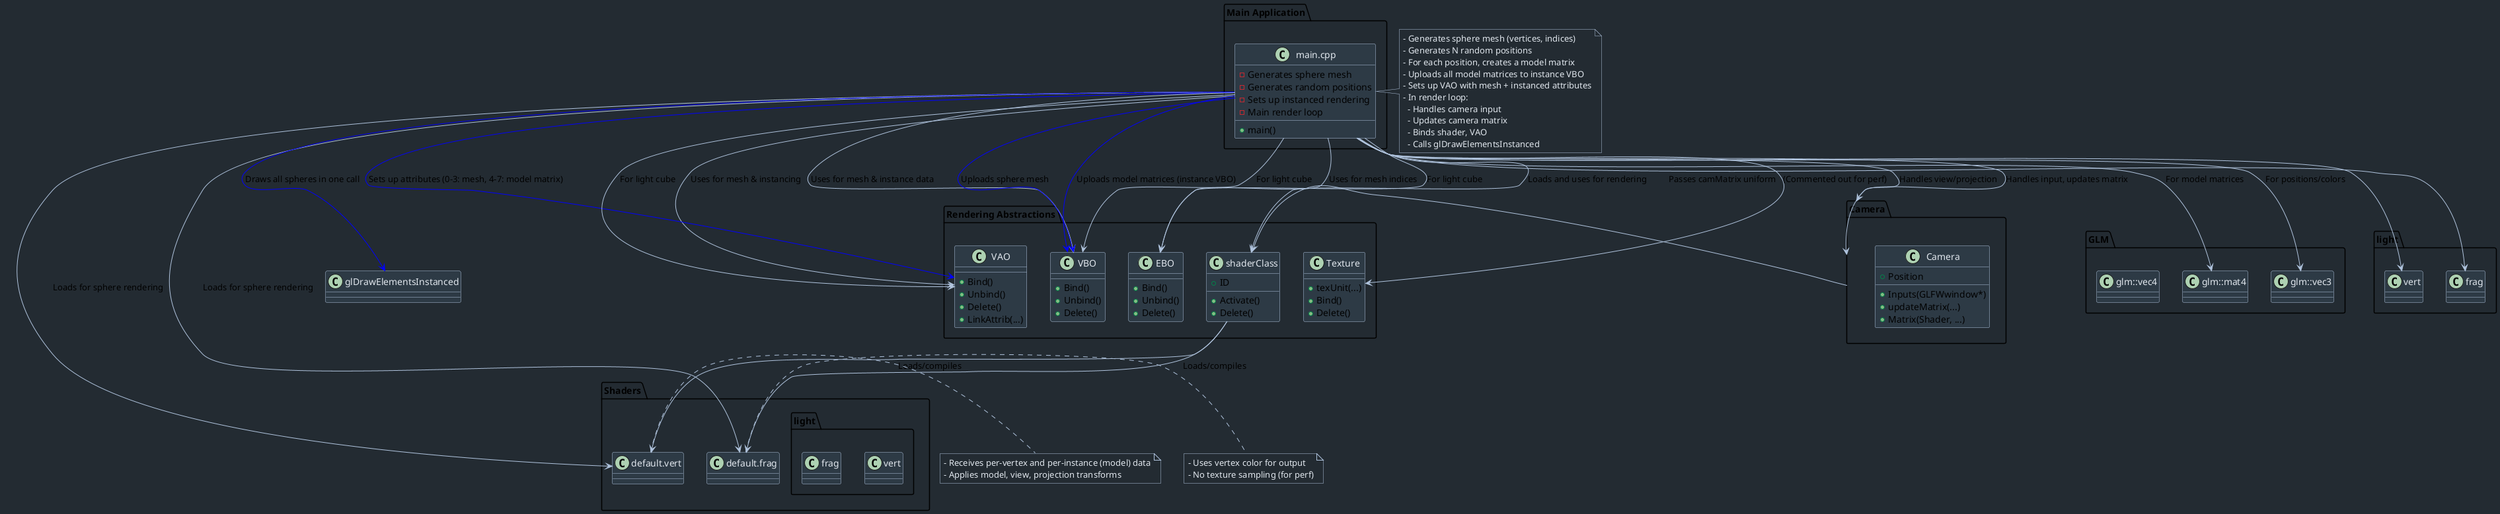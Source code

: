 // FCC_OpenGL Project Workflow & Class Relationships
// PlantUML .wsd file for rendering pipeline, class relationships, and file interactions
@startuml
skinparam backgroundColor #232B32
skinparam classBackgroundColor #2D3A45
skinparam classBorderColor #B0C4DE
skinparam classFontColor #E0E6ED
skinparam ArrowColor #B0C4DE
skinparam noteBackgroundColor #232B32
skinparam noteBorderColor #B0C4DE
skinparam noteFontColor #E0E6ED
skinparam shadowing false

package "Main Application" {
  class "main.cpp" as Main {
    +main()
    - Generates sphere mesh
    - Generates random positions
    - Sets up instanced rendering
    - Main render loop
  }
}

package "Rendering Abstractions" {
  class "VAO" {
    +Bind()
    +Unbind()
    +Delete()
    +LinkAttrib(...)
  }
  class "VBO" {
    +Bind()
    +Unbind()
    +Delete()
  }
  class "EBO" {
    +Bind()
    +Unbind()
    +Delete()
  }
  class "shaderClass" as Shader {
    +Activate()
    +Delete()
    +ID
  }
  class "Texture" {
    +texUnit(...)
    +Bind()
    +Delete()
  }
}

package "Camera" {
  class "Camera" {
    +Inputs(GLFWwindow*)
    +updateMatrix(...)
    +Matrix(Shader, ...)
    +Position
  }
}

package "GLM" {
  class "glm::mat4"
  class "glm::vec3"
  class "glm::vec4"
}

package "Shaders" {
  class "default.vert" as VertexShader
  class "default.frag" as FragmentShader
  class "light.vert"
  class "light.frag"
}

' Relationships
Main --> VAO : Uses for mesh & instancing
Main --> VBO : Uses for mesh & instance data
Main --> EBO : Uses for mesh indices
Main --> Shader : Loads and uses for rendering
Main --> Texture : (Commented out for perf)
Main --> Camera : Handles view/projection
Main --> "glm::mat4" : For model matrices
Main --> "glm::vec3" : For positions/colors
Main --> VertexShader : Loads for sphere rendering
Main --> FragmentShader : Loads for sphere rendering

' Instanced Rendering Workflow
Main -[#blue]-> "VBO" : Uploads sphere mesh
Main -[#blue]-> "VBO" : Uploads model matrices (instance VBO)
Main -[#blue]-> "VAO" : Sets up attributes (0-3: mesh, 4-7: model matrix)
Main -[#blue]-> "glDrawElementsInstanced" : Draws all spheres in one call

' Camera/Shader interaction
Camera --> Shader : Passes camMatrix uniform
Main --> Camera : Handles input, updates matrix

' Shader files
Shader --> VertexShader : Loads/compiles
Shader --> FragmentShader : Loads/compiles

' Light rendering
Main --> "light.vert"
Main --> "light.frag"
Main --> VAO : For light cube
Main --> VBO : For light cube
Main --> EBO : For light cube

' Notes
note right of Main
- Generates sphere mesh (vertices, indices)
- Generates N random positions
- For each position, creates a model matrix
- Uploads all model matrices to instance VBO
- Sets up VAO with mesh + instanced attributes
- In render loop:
  - Handles camera input
  - Updates camera matrix
  - Binds shader, VAO
  - Calls glDrawElementsInstanced
end note

note right of VertexShader
- Receives per-vertex and per-instance (model) data
- Applies model, view, projection transforms
end note

note right of FragmentShader
- Uses vertex color for output
- No texture sampling (for perf)
end note

@enduml
